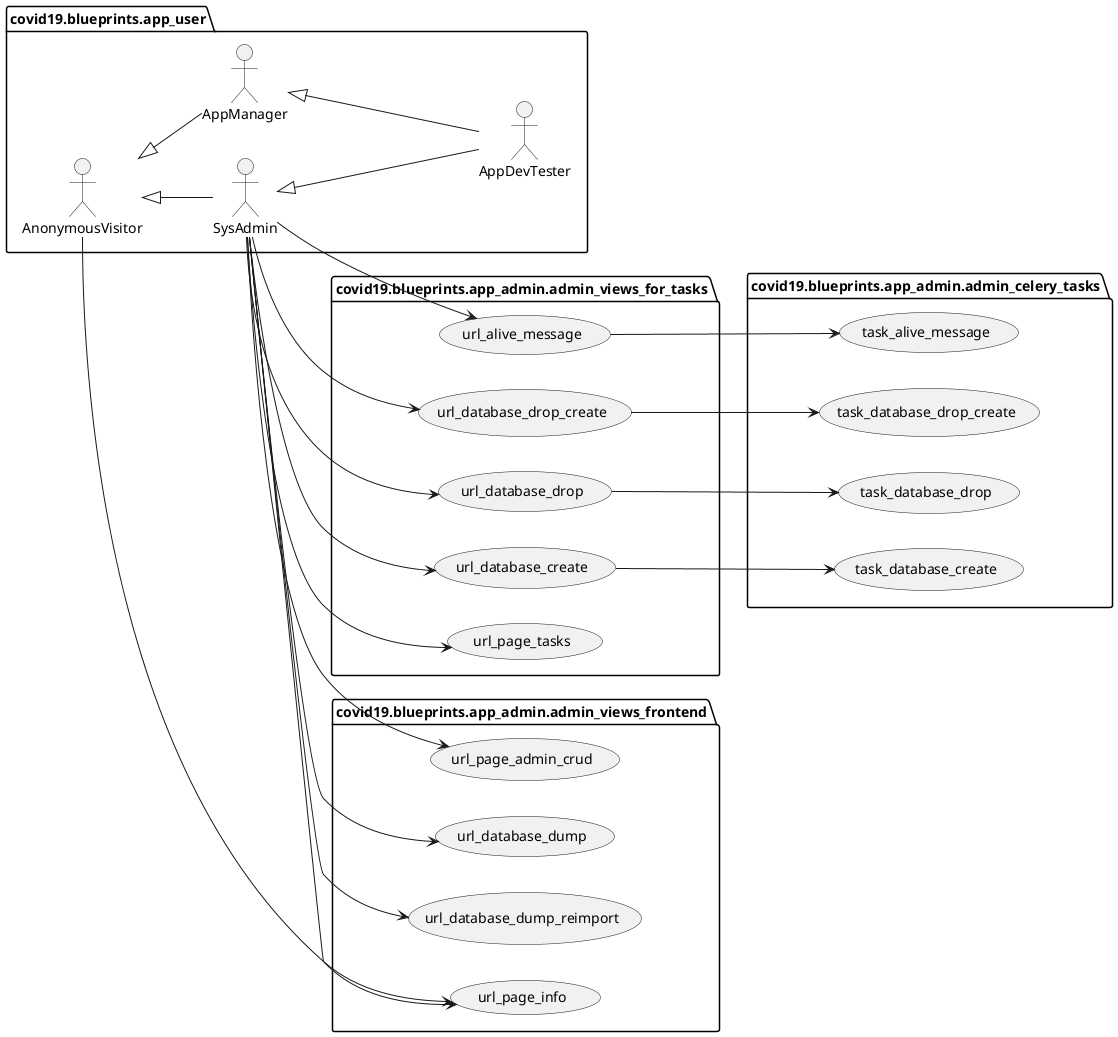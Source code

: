 @startuml
package covid19.blueprints.app_user {
	actor AnonymousVisitor as vu
	actor AppManager as au
	actor SysAdmin as su
	actor AppDevTester as du
}
package covid19.blueprints.app_user {
	vu <|-- au
	vu <|-- su
	su <|-- du
	au <|-- du
}
left to right direction
package covid19.blueprints.app_admin.admin_views_frontend {
	usecase url_page_info as UC1
	usecase url_database_dump as UC50
	usecase url_database_dump_reimport as UC51
	usecase url_page_admin_crud as UC70
}
vu --> UC1
su --> UC1
su --> UC50
su --> UC51
su --> UC70
package covid19.blueprints.app_admin.admin_views_for_tasks {
	usecase url_alive_message as UC200
    usecase url_database_drop_create as UC201
    usecase url_database_drop as UC202
    usecase url_database_create as UC203
	usecase url_page_tasks as UC220
}
su --> UC200
su --> UC201
su --> UC202
su --> UC203
su --> UC220
package covid19.blueprints.app_admin.admin_celery_tasks {
	usecase task_alive_message as UC300
    usecase task_database_drop_create as UC301
    usecase task_database_drop as UC302
    usecase task_database_create as UC303
}
UC200 --> UC300
UC201 --> UC301
UC202 --> UC302
UC203 --> UC303
@enduml